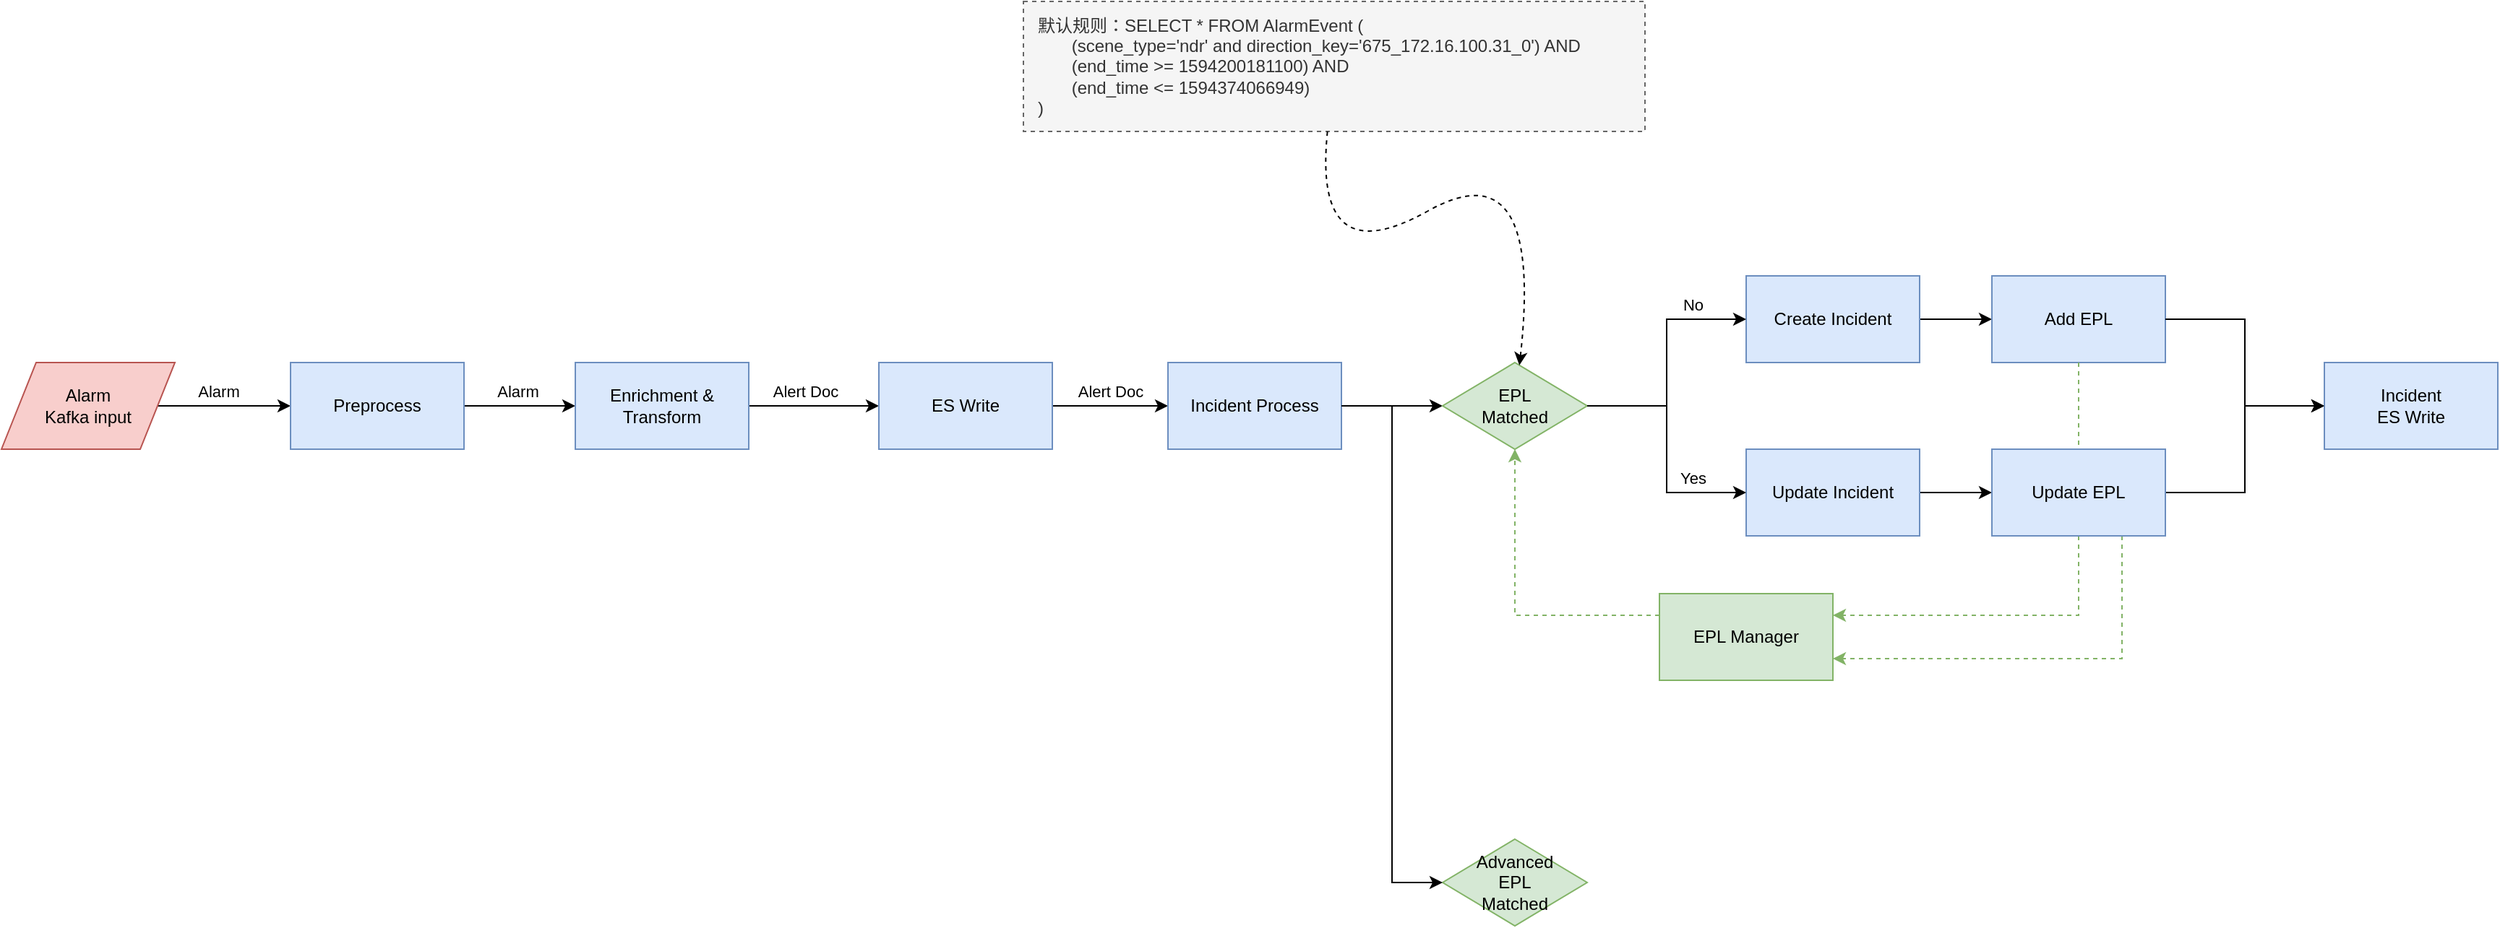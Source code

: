 <mxfile version="13.4.1" type="github">
  <diagram id="548megTz474zO9859vnw" name="Page-1">
    <mxGraphModel dx="2586" dy="1722" grid="1" gridSize="10" guides="1" tooltips="1" connect="1" arrows="1" fold="1" page="1" pageScale="1" pageWidth="827" pageHeight="1169" math="0" shadow="0">
      <root>
        <mxCell id="0" />
        <mxCell id="1" parent="0" />
        <mxCell id="gT7Rm--VZ4cZVHD1lHY0-5" value="" style="edgeStyle=orthogonalEdgeStyle;rounded=0;orthogonalLoop=1;jettySize=auto;html=1;" edge="1" parent="1" source="gT7Rm--VZ4cZVHD1lHY0-1" target="gT7Rm--VZ4cZVHD1lHY0-3">
          <mxGeometry relative="1" as="geometry" />
        </mxCell>
        <mxCell id="gT7Rm--VZ4cZVHD1lHY0-6" value="Alarm" style="edgeLabel;html=1;align=center;verticalAlign=middle;resizable=0;points=[];" vertex="1" connectable="0" parent="gT7Rm--VZ4cZVHD1lHY0-5">
          <mxGeometry x="-0.239" y="3" relative="1" as="geometry">
            <mxPoint x="7.14" y="-7" as="offset" />
          </mxGeometry>
        </mxCell>
        <mxCell id="gT7Rm--VZ4cZVHD1lHY0-1" value="Alarm&lt;br&gt;Kafka input" style="shape=parallelogram;perimeter=parallelogramPerimeter;whiteSpace=wrap;html=1;fillColor=#f8cecc;strokeColor=#b85450;" vertex="1" parent="1">
          <mxGeometry x="-977" y="180" width="120" height="60" as="geometry" />
        </mxCell>
        <mxCell id="gT7Rm--VZ4cZVHD1lHY0-8" value="" style="edgeStyle=orthogonalEdgeStyle;rounded=0;orthogonalLoop=1;jettySize=auto;html=1;" edge="1" parent="1" source="gT7Rm--VZ4cZVHD1lHY0-3" target="gT7Rm--VZ4cZVHD1lHY0-7">
          <mxGeometry relative="1" as="geometry" />
        </mxCell>
        <mxCell id="gT7Rm--VZ4cZVHD1lHY0-11" value="Alert Doc" style="edgeLabel;html=1;align=center;verticalAlign=middle;resizable=0;points=[];" vertex="1" connectable="0" parent="gT7Rm--VZ4cZVHD1lHY0-8">
          <mxGeometry x="-0.262" y="2" relative="1" as="geometry">
            <mxPoint x="207.17" y="-8" as="offset" />
          </mxGeometry>
        </mxCell>
        <mxCell id="gT7Rm--VZ4cZVHD1lHY0-3" value="Preprocess" style="rounded=0;whiteSpace=wrap;html=1;fillColor=#dae8fc;strokeColor=#6c8ebf;" vertex="1" parent="1">
          <mxGeometry x="-777" y="180" width="120" height="60" as="geometry" />
        </mxCell>
        <mxCell id="gT7Rm--VZ4cZVHD1lHY0-10" value="" style="edgeStyle=orthogonalEdgeStyle;rounded=0;orthogonalLoop=1;jettySize=auto;html=1;" edge="1" parent="1" source="gT7Rm--VZ4cZVHD1lHY0-7" target="gT7Rm--VZ4cZVHD1lHY0-9">
          <mxGeometry relative="1" as="geometry" />
        </mxCell>
        <mxCell id="gT7Rm--VZ4cZVHD1lHY0-7" value="Enrichment &amp;amp; Transform" style="rounded=0;whiteSpace=wrap;html=1;fillColor=#dae8fc;strokeColor=#6c8ebf;" vertex="1" parent="1">
          <mxGeometry x="-580" y="180" width="120" height="60" as="geometry" />
        </mxCell>
        <mxCell id="gT7Rm--VZ4cZVHD1lHY0-15" value="" style="edgeStyle=orthogonalEdgeStyle;rounded=0;orthogonalLoop=1;jettySize=auto;html=1;" edge="1" parent="1" source="gT7Rm--VZ4cZVHD1lHY0-9" target="gT7Rm--VZ4cZVHD1lHY0-14">
          <mxGeometry relative="1" as="geometry" />
        </mxCell>
        <mxCell id="gT7Rm--VZ4cZVHD1lHY0-9" value="ES Write" style="rounded=0;whiteSpace=wrap;html=1;fillColor=#dae8fc;strokeColor=#6c8ebf;" vertex="1" parent="1">
          <mxGeometry x="-370" y="180" width="120" height="60" as="geometry" />
        </mxCell>
        <mxCell id="gT7Rm--VZ4cZVHD1lHY0-18" value="" style="edgeStyle=orthogonalEdgeStyle;rounded=0;orthogonalLoop=1;jettySize=auto;html=1;" edge="1" parent="1" source="gT7Rm--VZ4cZVHD1lHY0-14" target="gT7Rm--VZ4cZVHD1lHY0-17">
          <mxGeometry relative="1" as="geometry" />
        </mxCell>
        <mxCell id="gT7Rm--VZ4cZVHD1lHY0-14" value="Incident Process" style="rounded=0;whiteSpace=wrap;html=1;fillColor=#dae8fc;strokeColor=#6c8ebf;" vertex="1" parent="1">
          <mxGeometry x="-170" y="180" width="120" height="60" as="geometry" />
        </mxCell>
        <mxCell id="gT7Rm--VZ4cZVHD1lHY0-12" value="Alarm" style="edgeLabel;html=1;align=center;verticalAlign=middle;resizable=0;points=[];" vertex="1" connectable="0" parent="1">
          <mxGeometry x="-619.998" y="200" as="geometry" />
        </mxCell>
        <mxCell id="gT7Rm--VZ4cZVHD1lHY0-27" value="" style="edgeStyle=orthogonalEdgeStyle;rounded=0;orthogonalLoop=1;jettySize=auto;html=1;" edge="1" parent="1" source="gT7Rm--VZ4cZVHD1lHY0-13" target="gT7Rm--VZ4cZVHD1lHY0-23">
          <mxGeometry relative="1" as="geometry" />
        </mxCell>
        <mxCell id="gT7Rm--VZ4cZVHD1lHY0-13" value="Create Incident" style="rounded=0;whiteSpace=wrap;html=1;fillColor=#dae8fc;strokeColor=#6c8ebf;" vertex="1" parent="1">
          <mxGeometry x="230" y="120" width="120" height="60" as="geometry" />
        </mxCell>
        <mxCell id="gT7Rm--VZ4cZVHD1lHY0-16" value="Alert Doc" style="edgeLabel;html=1;align=center;verticalAlign=middle;resizable=0;points=[];" vertex="1" connectable="0" parent="1">
          <mxGeometry x="-209.997" y="200" as="geometry" />
        </mxCell>
        <mxCell id="gT7Rm--VZ4cZVHD1lHY0-17" value="EPL&lt;br&gt;Matched" style="rhombus;whiteSpace=wrap;html=1;fillColor=#d5e8d4;strokeColor=#82b366;" vertex="1" parent="1">
          <mxGeometry x="20" y="180" width="100" height="60" as="geometry" />
        </mxCell>
        <mxCell id="gT7Rm--VZ4cZVHD1lHY0-21" value="" style="edgeStyle=orthogonalEdgeStyle;rounded=0;orthogonalLoop=1;jettySize=auto;html=1;exitX=1;exitY=0.5;exitDx=0;exitDy=0;entryX=0;entryY=0.5;entryDx=0;entryDy=0;" edge="1" parent="1" source="gT7Rm--VZ4cZVHD1lHY0-17" target="gT7Rm--VZ4cZVHD1lHY0-13">
          <mxGeometry relative="1" as="geometry">
            <mxPoint x="-40" y="220" as="sourcePoint" />
            <mxPoint x="20" y="220" as="targetPoint" />
          </mxGeometry>
        </mxCell>
        <mxCell id="gT7Rm--VZ4cZVHD1lHY0-22" value="No" style="edgeLabel;html=1;align=center;verticalAlign=middle;resizable=0;points=[];" vertex="1" connectable="0" parent="gT7Rm--VZ4cZVHD1lHY0-21">
          <mxGeometry x="0.515" relative="1" as="geometry">
            <mxPoint x="3.45" y="-10.03" as="offset" />
          </mxGeometry>
        </mxCell>
        <mxCell id="gT7Rm--VZ4cZVHD1lHY0-23" value="Add EPL" style="rounded=0;whiteSpace=wrap;html=1;fillColor=#dae8fc;strokeColor=#6c8ebf;" vertex="1" parent="1">
          <mxGeometry x="400" y="120" width="120" height="60" as="geometry" />
        </mxCell>
        <mxCell id="gT7Rm--VZ4cZVHD1lHY0-24" value="EPL Manager" style="rounded=0;whiteSpace=wrap;html=1;fillColor=#d5e8d4;strokeColor=#82b366;" vertex="1" parent="1">
          <mxGeometry x="170" y="340" width="120" height="60" as="geometry" />
        </mxCell>
        <mxCell id="gT7Rm--VZ4cZVHD1lHY0-25" value="" style="edgeStyle=orthogonalEdgeStyle;rounded=0;orthogonalLoop=1;jettySize=auto;html=1;exitX=0;exitY=0.25;exitDx=0;exitDy=0;dashed=1;entryX=0.5;entryY=1;entryDx=0;entryDy=0;fillColor=#d5e8d4;strokeColor=#82b366;" edge="1" parent="1" source="gT7Rm--VZ4cZVHD1lHY0-24" target="gT7Rm--VZ4cZVHD1lHY0-17">
          <mxGeometry relative="1" as="geometry">
            <mxPoint x="-40" y="220" as="sourcePoint" />
            <mxPoint x="60" y="250" as="targetPoint" />
          </mxGeometry>
        </mxCell>
        <mxCell id="gT7Rm--VZ4cZVHD1lHY0-26" value="" style="edgeStyle=orthogonalEdgeStyle;rounded=0;orthogonalLoop=1;jettySize=auto;html=1;entryX=1;entryY=0.25;entryDx=0;entryDy=0;dashed=1;fillColor=#d5e8d4;strokeColor=#82b366;" edge="1" parent="1" target="gT7Rm--VZ4cZVHD1lHY0-24">
          <mxGeometry relative="1" as="geometry">
            <mxPoint x="460" y="180" as="sourcePoint" />
            <mxPoint x="70" y="190" as="targetPoint" />
            <Array as="points">
              <mxPoint x="460" y="355" />
            </Array>
          </mxGeometry>
        </mxCell>
        <mxCell id="gT7Rm--VZ4cZVHD1lHY0-32" value="" style="edgeStyle=orthogonalEdgeStyle;rounded=0;orthogonalLoop=1;jettySize=auto;html=1;" edge="1" parent="1" source="gT7Rm--VZ4cZVHD1lHY0-28" target="gT7Rm--VZ4cZVHD1lHY0-31">
          <mxGeometry relative="1" as="geometry" />
        </mxCell>
        <mxCell id="gT7Rm--VZ4cZVHD1lHY0-38" style="edgeStyle=orthogonalEdgeStyle;rounded=0;orthogonalLoop=1;jettySize=auto;html=1;exitX=0.75;exitY=1;exitDx=0;exitDy=0;dashed=1;entryX=1;entryY=0.75;entryDx=0;entryDy=0;fillColor=#d5e8d4;strokeColor=#82b366;" edge="1" parent="1" source="gT7Rm--VZ4cZVHD1lHY0-31" target="gT7Rm--VZ4cZVHD1lHY0-24">
          <mxGeometry relative="1" as="geometry">
            <mxPoint x="130" y="390" as="targetPoint" />
            <Array as="points">
              <mxPoint x="490" y="385" />
            </Array>
          </mxGeometry>
        </mxCell>
        <mxCell id="gT7Rm--VZ4cZVHD1lHY0-28" value="Update Incident" style="rounded=0;whiteSpace=wrap;html=1;fillColor=#dae8fc;strokeColor=#6c8ebf;" vertex="1" parent="1">
          <mxGeometry x="230" y="240" width="120" height="60" as="geometry" />
        </mxCell>
        <mxCell id="gT7Rm--VZ4cZVHD1lHY0-29" value="" style="edgeStyle=orthogonalEdgeStyle;rounded=0;orthogonalLoop=1;jettySize=auto;html=1;entryX=0;entryY=0.5;entryDx=0;entryDy=0;exitX=1;exitY=0.5;exitDx=0;exitDy=0;" edge="1" parent="1" source="gT7Rm--VZ4cZVHD1lHY0-17" target="gT7Rm--VZ4cZVHD1lHY0-28">
          <mxGeometry relative="1" as="geometry">
            <mxPoint x="120" y="210" as="sourcePoint" />
            <mxPoint x="240" y="160" as="targetPoint" />
          </mxGeometry>
        </mxCell>
        <mxCell id="gT7Rm--VZ4cZVHD1lHY0-30" value="Yes" style="edgeLabel;html=1;align=center;verticalAlign=middle;resizable=0;points=[];" vertex="1" connectable="0" parent="gT7Rm--VZ4cZVHD1lHY0-29">
          <mxGeometry x="0.515" relative="1" as="geometry">
            <mxPoint x="3.45" y="-10.03" as="offset" />
          </mxGeometry>
        </mxCell>
        <mxCell id="gT7Rm--VZ4cZVHD1lHY0-37" style="edgeStyle=orthogonalEdgeStyle;rounded=0;orthogonalLoop=1;jettySize=auto;html=1;exitX=1;exitY=0.5;exitDx=0;exitDy=0;entryX=0;entryY=0.5;entryDx=0;entryDy=0;" edge="1" parent="1" source="gT7Rm--VZ4cZVHD1lHY0-31" target="gT7Rm--VZ4cZVHD1lHY0-33">
          <mxGeometry relative="1" as="geometry" />
        </mxCell>
        <mxCell id="gT7Rm--VZ4cZVHD1lHY0-31" value="Update EPL" style="rounded=0;whiteSpace=wrap;html=1;fillColor=#dae8fc;strokeColor=#6c8ebf;" vertex="1" parent="1">
          <mxGeometry x="400" y="240" width="120" height="60" as="geometry" />
        </mxCell>
        <mxCell id="gT7Rm--VZ4cZVHD1lHY0-33" value="Incident&lt;br&gt;ES Write" style="rounded=0;whiteSpace=wrap;html=1;fillColor=#dae8fc;strokeColor=#6c8ebf;" vertex="1" parent="1">
          <mxGeometry x="630" y="180" width="120" height="60" as="geometry" />
        </mxCell>
        <mxCell id="gT7Rm--VZ4cZVHD1lHY0-36" value="" style="edgeStyle=orthogonalEdgeStyle;rounded=0;orthogonalLoop=1;jettySize=auto;html=1;exitX=1;exitY=0.5;exitDx=0;exitDy=0;entryX=0;entryY=0.5;entryDx=0;entryDy=0;" edge="1" parent="1" source="gT7Rm--VZ4cZVHD1lHY0-23" target="gT7Rm--VZ4cZVHD1lHY0-33">
          <mxGeometry relative="1" as="geometry">
            <mxPoint x="360" y="160" as="sourcePoint" />
            <mxPoint x="410" y="160" as="targetPoint" />
          </mxGeometry>
        </mxCell>
        <mxCell id="gT7Rm--VZ4cZVHD1lHY0-39" value="Advanced&lt;br&gt;EPL&lt;br&gt;Matched" style="rhombus;whiteSpace=wrap;html=1;fillColor=#d5e8d4;strokeColor=#82b366;" vertex="1" parent="1">
          <mxGeometry x="20" y="510" width="100" height="60" as="geometry" />
        </mxCell>
        <mxCell id="gT7Rm--VZ4cZVHD1lHY0-40" value="" style="edgeStyle=orthogonalEdgeStyle;rounded=0;orthogonalLoop=1;jettySize=auto;html=1;exitX=1;exitY=0.5;exitDx=0;exitDy=0;entryX=0;entryY=0.5;entryDx=0;entryDy=0;" edge="1" parent="1" source="gT7Rm--VZ4cZVHD1lHY0-14" target="gT7Rm--VZ4cZVHD1lHY0-39">
          <mxGeometry relative="1" as="geometry">
            <mxPoint x="-40" y="220" as="sourcePoint" />
            <mxPoint x="20" y="220" as="targetPoint" />
          </mxGeometry>
        </mxCell>
        <mxCell id="gT7Rm--VZ4cZVHD1lHY0-43" value="默认规则：SELECT * FROM AlarmEvent (&lt;br&gt;&amp;nbsp; &amp;nbsp; &amp;nbsp; &amp;nbsp;(scene_type=&#39;ndr&#39; and direction_key=&#39;675_172.16.100.31_0&#39;) AND &lt;br&gt;&amp;nbsp; &amp;nbsp; &amp;nbsp; &amp;nbsp;(end_time &amp;gt;= 1594200181100) AND&lt;br&gt;&amp;nbsp; &amp;nbsp; &amp;nbsp; &amp;nbsp;(end_time &amp;lt;= 1594374066949)&lt;br&gt;)" style="text;html=1;align=left;verticalAlign=middle;whiteSpace=wrap;rounded=0;fillColor=#f5f5f5;strokeColor=#666666;fontColor=#333333;spacing=10;dashed=1;" vertex="1" parent="1">
          <mxGeometry x="-270" y="-70" width="430" height="90" as="geometry" />
        </mxCell>
        <mxCell id="gT7Rm--VZ4cZVHD1lHY0-45" value="" style="curved=1;endArrow=classic;html=1;dashed=1;" edge="1" parent="1" source="gT7Rm--VZ4cZVHD1lHY0-43" target="gT7Rm--VZ4cZVHD1lHY0-17">
          <mxGeometry width="50" height="50" relative="1" as="geometry">
            <mxPoint x="420" y="290" as="sourcePoint" />
            <mxPoint x="470" y="240" as="targetPoint" />
            <Array as="points">
              <mxPoint x="-70" y="120" />
              <mxPoint x="90" y="30" />
            </Array>
          </mxGeometry>
        </mxCell>
      </root>
    </mxGraphModel>
  </diagram>
</mxfile>
